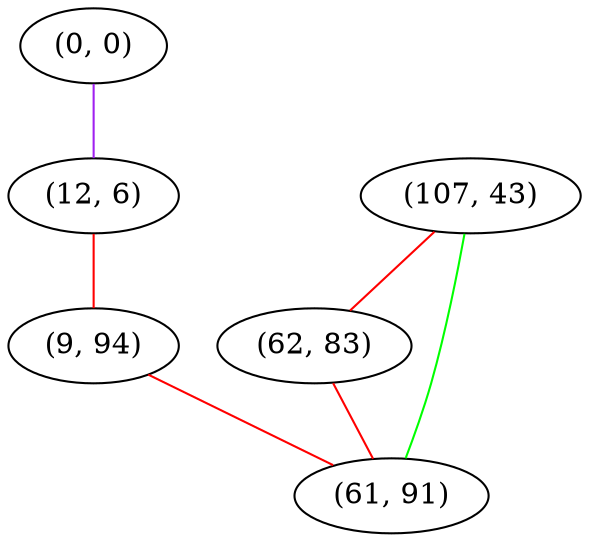 graph "" {
"(0, 0)";
"(107, 43)";
"(12, 6)";
"(9, 94)";
"(62, 83)";
"(61, 91)";
"(0, 0)" -- "(12, 6)"  [color=purple, key=0, weight=4];
"(107, 43)" -- "(62, 83)"  [color=red, key=0, weight=1];
"(107, 43)" -- "(61, 91)"  [color=green, key=0, weight=2];
"(12, 6)" -- "(9, 94)"  [color=red, key=0, weight=1];
"(9, 94)" -- "(61, 91)"  [color=red, key=0, weight=1];
"(62, 83)" -- "(61, 91)"  [color=red, key=0, weight=1];
}
